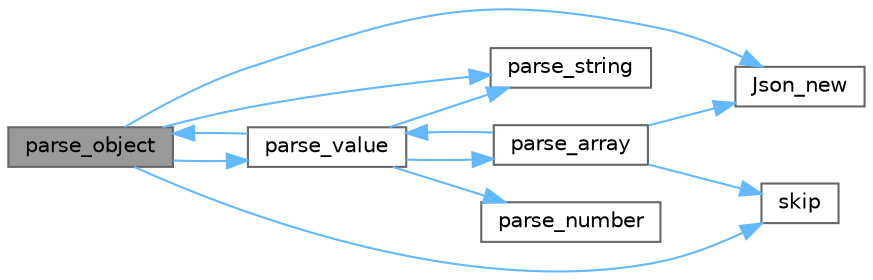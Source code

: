 digraph "parse_object"
{
 // LATEX_PDF_SIZE
  bgcolor="transparent";
  edge [fontname=Helvetica,fontsize=10,labelfontname=Helvetica,labelfontsize=10];
  node [fontname=Helvetica,fontsize=10,shape=box,height=0.2,width=0.4];
  rankdir="LR";
  Node1 [id="Node000001",label="parse_object",height=0.2,width=0.4,color="gray40", fillcolor="grey60", style="filled", fontcolor="black",tooltip=" "];
  Node1 -> Node2 [id="edge12_Node000001_Node000002",color="steelblue1",style="solid",tooltip=" "];
  Node2 [id="Node000002",label="Json_new",height=0.2,width=0.4,color="grey40", fillcolor="white", style="filled",URL="$_json_8c.html#a7c852205714c794ff7374ce6712b7fcb",tooltip=" "];
  Node1 -> Node3 [id="edge13_Node000001_Node000003",color="steelblue1",style="solid",tooltip=" "];
  Node3 [id="Node000003",label="parse_string",height=0.2,width=0.4,color="grey40", fillcolor="white", style="filled",URL="$_json_8c.html#ad286771dd1a20a60c732fbaac6302c1a",tooltip=" "];
  Node1 -> Node4 [id="edge14_Node000001_Node000004",color="steelblue1",style="solid",tooltip=" "];
  Node4 [id="Node000004",label="parse_value",height=0.2,width=0.4,color="grey40", fillcolor="white", style="filled",URL="$_json_8c.html#aedd1f87c2ec73b2f315e51edafdde48f",tooltip=" "];
  Node4 -> Node5 [id="edge15_Node000004_Node000005",color="steelblue1",style="solid",tooltip=" "];
  Node5 [id="Node000005",label="parse_array",height=0.2,width=0.4,color="grey40", fillcolor="white", style="filled",URL="$_json_8c.html#a60f17386881b03cab2c4df5b2fb7d1d4",tooltip=" "];
  Node5 -> Node2 [id="edge16_Node000005_Node000002",color="steelblue1",style="solid",tooltip=" "];
  Node5 -> Node4 [id="edge17_Node000005_Node000004",color="steelblue1",style="solid",tooltip=" "];
  Node5 -> Node6 [id="edge18_Node000005_Node000006",color="steelblue1",style="solid",tooltip=" "];
  Node6 [id="Node000006",label="skip",height=0.2,width=0.4,color="grey40", fillcolor="white", style="filled",URL="$_json_8c.html#af38ca32489aef093745b4eb4673c64f3",tooltip=" "];
  Node4 -> Node7 [id="edge19_Node000004_Node000007",color="steelblue1",style="solid",tooltip=" "];
  Node7 [id="Node000007",label="parse_number",height=0.2,width=0.4,color="grey40", fillcolor="white", style="filled",URL="$_json_8c.html#aa002d830382e0edb6554ad97aad06b89",tooltip=" "];
  Node4 -> Node1 [id="edge20_Node000004_Node000001",color="steelblue1",style="solid",tooltip=" "];
  Node4 -> Node3 [id="edge21_Node000004_Node000003",color="steelblue1",style="solid",tooltip=" "];
  Node1 -> Node6 [id="edge22_Node000001_Node000006",color="steelblue1",style="solid",tooltip=" "];
}
